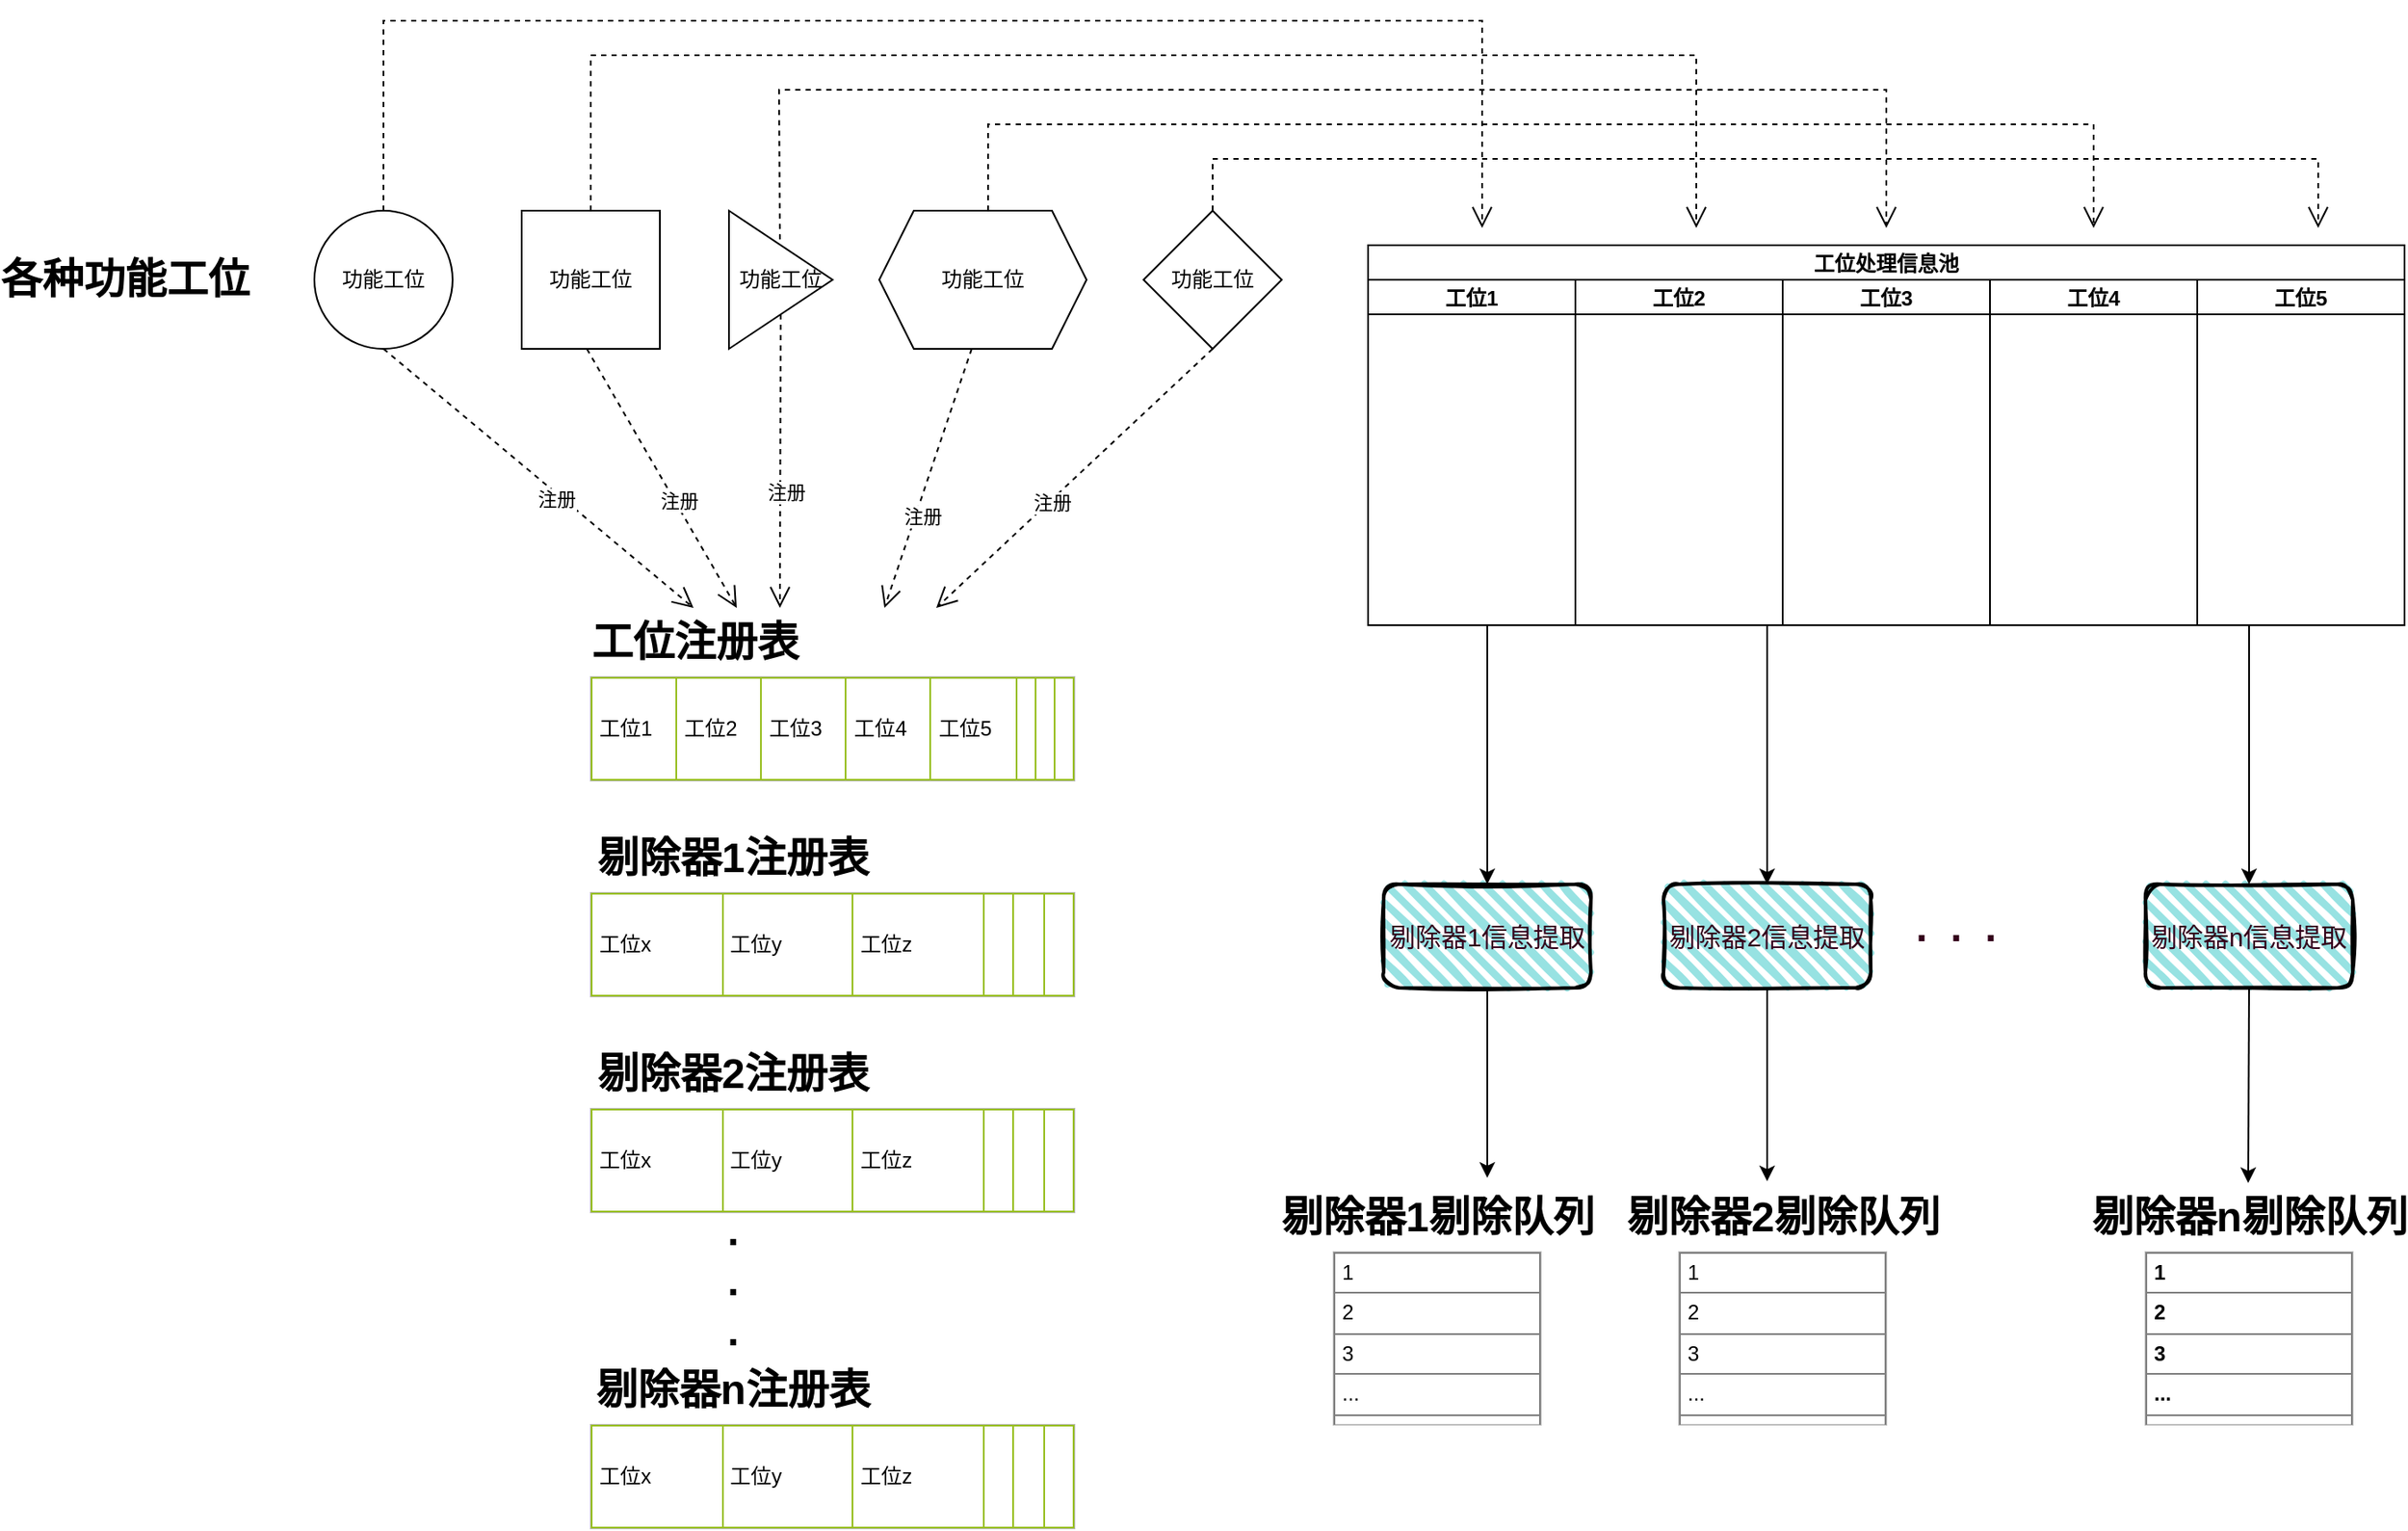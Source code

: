 <mxfile version="15.9.6" type="github">
  <diagram name="Page-1" id="b5b7bab2-c9e2-2cf4-8b2a-24fd1a2a6d21">
    <mxGraphModel dx="1422" dy="905" grid="1" gridSize="10" guides="1" tooltips="1" connect="1" arrows="1" fold="1" page="1" pageScale="1" pageWidth="827" pageHeight="1169" background="none" math="0" shadow="0">
      <root>
        <mxCell id="0" />
        <mxCell id="1" parent="0" />
        <mxCell id="6e0c8c40b5770093-67" style="edgeStyle=none;rounded=0;html=1;entryX=0.5;entryY=0;dashed=1;labelBackgroundColor=none;startFill=0;endArrow=open;endFill=0;endSize=10;fontFamily=Verdana;fontSize=10;exitX=0.5;exitY=1;exitDx=0;exitDy=0;entryDx=0;entryDy=0;" parent="1" source="KpKjLXQ1zGYB7JNsitd9-1" target="KpKjLXQ1zGYB7JNsitd9-7" edge="1">
          <mxGeometry relative="1" as="geometry">
            <mxPoint x="696.969" y="714.5" as="sourcePoint" />
          </mxGeometry>
        </mxCell>
        <mxCell id="KpKjLXQ1zGYB7JNsitd9-14" value="注册" style="edgeLabel;html=1;align=center;verticalAlign=middle;resizable=0;points=[];" vertex="1" connectable="0" parent="6e0c8c40b5770093-67">
          <mxGeometry x="0.127" y="-3" relative="1" as="geometry">
            <mxPoint as="offset" />
          </mxGeometry>
        </mxCell>
        <mxCell id="KpKjLXQ1zGYB7JNsitd9-1" value="功能工位" style="ellipse;whiteSpace=wrap;html=1;aspect=fixed;" vertex="1" parent="1">
          <mxGeometry x="380" y="130" width="80" height="80" as="geometry" />
        </mxCell>
        <mxCell id="KpKjLXQ1zGYB7JNsitd9-2" value="功能工位" style="whiteSpace=wrap;html=1;aspect=fixed;" vertex="1" parent="1">
          <mxGeometry x="500" y="130" width="80" height="80" as="geometry" />
        </mxCell>
        <mxCell id="KpKjLXQ1zGYB7JNsitd9-3" value="功能工位" style="triangle;whiteSpace=wrap;html=1;" vertex="1" parent="1">
          <mxGeometry x="620" y="130" width="60" height="80" as="geometry" />
        </mxCell>
        <mxCell id="KpKjLXQ1zGYB7JNsitd9-4" value="功能工位" style="shape=hexagon;perimeter=hexagonPerimeter2;whiteSpace=wrap;html=1;fixedSize=1;" vertex="1" parent="1">
          <mxGeometry x="707" y="130" width="120" height="80" as="geometry" />
        </mxCell>
        <mxCell id="KpKjLXQ1zGYB7JNsitd9-5" value="功能工位" style="rhombus;whiteSpace=wrap;html=1;" vertex="1" parent="1">
          <mxGeometry x="860" y="130" width="80" height="80" as="geometry" />
        </mxCell>
        <mxCell id="KpKjLXQ1zGYB7JNsitd9-6" value="&lt;table border=&quot;1&quot; width=&quot;100%&quot; cellpadding=&quot;4&quot; style=&quot;width: 100% ; height: 100% ; border-collapse: collapse&quot;&gt;&lt;tbody&gt;&lt;tr style=&quot;border: 1px solid #98bf21&quot;&gt;&lt;td&gt;工位1&lt;/td&gt;&lt;td&gt;工位2&lt;/td&gt;&lt;td&gt;工位3&lt;/td&gt;&lt;td&gt;工位4&lt;/td&gt;&lt;td&gt;工位5&lt;/td&gt;&lt;td&gt;&lt;br&gt;&lt;/td&gt;&lt;td&gt;&lt;br&gt;&lt;/td&gt;&lt;td&gt;&lt;br&gt;&lt;/td&gt;&lt;/tr&gt;&lt;/tbody&gt;&lt;/table&gt;" style="text;html=1;strokeColor=#c0c0c0;fillColor=#ffffff;overflow=fill;rounded=0;" vertex="1" parent="1">
          <mxGeometry x="540" y="400" width="280" height="60" as="geometry" />
        </mxCell>
        <mxCell id="KpKjLXQ1zGYB7JNsitd9-7" value="工位注册表" style="text;strokeColor=none;fillColor=none;html=1;fontSize=24;fontStyle=1;verticalAlign=middle;align=center;" vertex="1" parent="1">
          <mxGeometry x="549.5" y="360" width="100" height="40" as="geometry" />
        </mxCell>
        <mxCell id="KpKjLXQ1zGYB7JNsitd9-9" value="各种功能工位" style="text;strokeColor=none;fillColor=none;html=1;fontSize=24;fontStyle=1;verticalAlign=middle;align=center;" vertex="1" parent="1">
          <mxGeometry x="220" y="150" width="100" height="40" as="geometry" />
        </mxCell>
        <mxCell id="KpKjLXQ1zGYB7JNsitd9-10" style="edgeStyle=none;rounded=0;html=1;dashed=1;labelBackgroundColor=none;startFill=0;endArrow=open;endFill=0;endSize=10;fontFamily=Verdana;fontSize=10;exitX=0.5;exitY=1;exitDx=0;exitDy=0;" edge="1" parent="1">
          <mxGeometry relative="1" as="geometry">
            <mxPoint x="900" y="210" as="sourcePoint" />
            <mxPoint x="740" y="360" as="targetPoint" />
          </mxGeometry>
        </mxCell>
        <mxCell id="KpKjLXQ1zGYB7JNsitd9-15" value="注册" style="edgeLabel;html=1;align=center;verticalAlign=middle;resizable=0;points=[];" vertex="1" connectable="0" parent="KpKjLXQ1zGYB7JNsitd9-10">
          <mxGeometry x="0.174" y="1" relative="1" as="geometry">
            <mxPoint as="offset" />
          </mxGeometry>
        </mxCell>
        <mxCell id="KpKjLXQ1zGYB7JNsitd9-11" style="edgeStyle=none;rounded=0;html=1;entryX=0.75;entryY=0;dashed=1;labelBackgroundColor=none;startFill=0;endArrow=open;endFill=0;endSize=10;fontFamily=Verdana;fontSize=10;exitX=0.5;exitY=1;exitDx=0;exitDy=0;entryDx=0;entryDy=0;" edge="1" parent="1" target="KpKjLXQ1zGYB7JNsitd9-7">
          <mxGeometry relative="1" as="geometry">
            <mxPoint x="537.75" y="210" as="sourcePoint" />
            <mxPoint x="717.25" y="360" as="targetPoint" />
          </mxGeometry>
        </mxCell>
        <mxCell id="KpKjLXQ1zGYB7JNsitd9-19" value="注册" style="edgeLabel;html=1;align=center;verticalAlign=middle;resizable=0;points=[];" vertex="1" connectable="0" parent="KpKjLXQ1zGYB7JNsitd9-11">
          <mxGeometry x="0.171" y="2" relative="1" as="geometry">
            <mxPoint y="1" as="offset" />
          </mxGeometry>
        </mxCell>
        <mxCell id="KpKjLXQ1zGYB7JNsitd9-12" style="edgeStyle=none;rounded=0;html=1;entryX=1;entryY=0;dashed=1;labelBackgroundColor=none;startFill=0;endArrow=open;endFill=0;endSize=10;fontFamily=Verdana;fontSize=10;entryDx=0;entryDy=0;" edge="1" parent="1" source="KpKjLXQ1zGYB7JNsitd9-3" target="KpKjLXQ1zGYB7JNsitd9-7">
          <mxGeometry relative="1" as="geometry">
            <mxPoint x="629.75" y="210" as="sourcePoint" />
            <mxPoint x="809.25" y="360" as="targetPoint" />
          </mxGeometry>
        </mxCell>
        <mxCell id="KpKjLXQ1zGYB7JNsitd9-18" value="注册" style="edgeLabel;html=1;align=center;verticalAlign=middle;resizable=0;points=[];" vertex="1" connectable="0" parent="KpKjLXQ1zGYB7JNsitd9-12">
          <mxGeometry x="0.211" y="3" relative="1" as="geometry">
            <mxPoint as="offset" />
          </mxGeometry>
        </mxCell>
        <mxCell id="KpKjLXQ1zGYB7JNsitd9-13" style="edgeStyle=none;rounded=0;html=1;dashed=1;labelBackgroundColor=none;startFill=0;endArrow=open;endFill=0;endSize=10;fontFamily=Verdana;fontSize=10;exitX=0.5;exitY=1;exitDx=0;exitDy=0;" edge="1" parent="1">
          <mxGeometry relative="1" as="geometry">
            <mxPoint x="760.5" y="210" as="sourcePoint" />
            <mxPoint x="710" y="360" as="targetPoint" />
          </mxGeometry>
        </mxCell>
        <mxCell id="KpKjLXQ1zGYB7JNsitd9-16" value="注册" style="edgeLabel;html=1;align=center;verticalAlign=middle;resizable=0;points=[];" vertex="1" connectable="0" parent="KpKjLXQ1zGYB7JNsitd9-13">
          <mxGeometry x="0.277" y="4" relative="1" as="geometry">
            <mxPoint as="offset" />
          </mxGeometry>
        </mxCell>
        <mxCell id="KpKjLXQ1zGYB7JNsitd9-20" value="工位处理信息池" style="swimlane;childLayout=stackLayout;resizeParent=1;resizeParentMax=0;startSize=20;" vertex="1" parent="1">
          <mxGeometry x="990" y="150" width="600" height="220" as="geometry" />
        </mxCell>
        <mxCell id="KpKjLXQ1zGYB7JNsitd9-21" value="工位1" style="swimlane;startSize=20;" vertex="1" parent="KpKjLXQ1zGYB7JNsitd9-20">
          <mxGeometry y="20" width="120" height="200" as="geometry" />
        </mxCell>
        <mxCell id="KpKjLXQ1zGYB7JNsitd9-22" value="工位2" style="swimlane;startSize=20;" vertex="1" parent="KpKjLXQ1zGYB7JNsitd9-20">
          <mxGeometry x="120" y="20" width="120" height="200" as="geometry" />
        </mxCell>
        <mxCell id="KpKjLXQ1zGYB7JNsitd9-24" value="工位3" style="swimlane;startSize=20;" vertex="1" parent="KpKjLXQ1zGYB7JNsitd9-20">
          <mxGeometry x="240" y="20" width="120" height="200" as="geometry" />
        </mxCell>
        <mxCell id="KpKjLXQ1zGYB7JNsitd9-23" value="工位4" style="swimlane;startSize=20;" vertex="1" parent="KpKjLXQ1zGYB7JNsitd9-20">
          <mxGeometry x="360" y="20" width="120" height="200" as="geometry" />
        </mxCell>
        <mxCell id="KpKjLXQ1zGYB7JNsitd9-25" value="工位5" style="swimlane;startSize=20;" vertex="1" parent="KpKjLXQ1zGYB7JNsitd9-20">
          <mxGeometry x="480" y="20" width="120" height="200" as="geometry" />
        </mxCell>
        <mxCell id="KpKjLXQ1zGYB7JNsitd9-26" style="edgeStyle=none;rounded=0;html=1;dashed=1;labelBackgroundColor=none;startFill=0;endArrow=open;endFill=0;endSize=10;fontFamily=Verdana;fontSize=10;exitX=1.003;exitY=0.363;exitPerimeter=0;" edge="1" parent="1">
          <mxGeometry relative="1" as="geometry">
            <mxPoint x="419.996" y="130" as="sourcePoint" />
            <mxPoint x="1056" y="140" as="targetPoint" />
            <Array as="points">
              <mxPoint x="420" y="20" />
              <mxPoint x="720" y="20" />
              <mxPoint x="1056" y="20" />
            </Array>
          </mxGeometry>
        </mxCell>
        <mxCell id="KpKjLXQ1zGYB7JNsitd9-27" style="edgeStyle=none;rounded=0;html=1;dashed=1;labelBackgroundColor=none;startFill=0;endArrow=open;endFill=0;endSize=10;fontFamily=Verdana;fontSize=10;exitX=1.003;exitY=0.363;exitPerimeter=0;" edge="1" parent="1">
          <mxGeometry relative="1" as="geometry">
            <mxPoint x="539.996" y="130.0" as="sourcePoint" />
            <mxPoint x="1180" y="140" as="targetPoint" />
            <Array as="points">
              <mxPoint x="540" y="40" />
              <mxPoint x="840" y="40" />
              <mxPoint x="1180" y="40" />
            </Array>
          </mxGeometry>
        </mxCell>
        <mxCell id="KpKjLXQ1zGYB7JNsitd9-28" style="edgeStyle=none;rounded=0;html=1;dashed=1;labelBackgroundColor=none;startFill=0;endArrow=open;endFill=0;endSize=10;fontFamily=Verdana;fontSize=10;exitX=1.003;exitY=0.363;exitPerimeter=0;" edge="1" parent="1">
          <mxGeometry relative="1" as="geometry">
            <mxPoint x="649.496" y="146.66" as="sourcePoint" />
            <mxPoint x="1290" y="140" as="targetPoint" />
            <Array as="points">
              <mxPoint x="649" y="60" />
              <mxPoint x="940" y="60" />
              <mxPoint x="1290" y="60" />
            </Array>
          </mxGeometry>
        </mxCell>
        <mxCell id="KpKjLXQ1zGYB7JNsitd9-29" style="edgeStyle=none;rounded=0;html=1;dashed=1;labelBackgroundColor=none;startFill=0;endArrow=open;endFill=0;endSize=10;fontFamily=Verdana;fontSize=10;exitX=1.003;exitY=0.363;exitPerimeter=0;" edge="1" parent="1">
          <mxGeometry relative="1" as="geometry">
            <mxPoint x="769.996" y="130" as="sourcePoint" />
            <mxPoint x="1410" y="140" as="targetPoint" />
            <Array as="points">
              <mxPoint x="770" y="80" />
              <mxPoint x="1060" y="80" />
              <mxPoint x="1410" y="80" />
            </Array>
          </mxGeometry>
        </mxCell>
        <mxCell id="KpKjLXQ1zGYB7JNsitd9-30" style="edgeStyle=none;rounded=0;html=1;dashed=1;labelBackgroundColor=none;startFill=0;endArrow=open;endFill=0;endSize=10;fontFamily=Verdana;fontSize=10;exitX=1.003;exitY=0.363;exitPerimeter=0;" edge="1" parent="1">
          <mxGeometry relative="1" as="geometry">
            <mxPoint x="899.996" y="130" as="sourcePoint" />
            <mxPoint x="1540" y="140" as="targetPoint" />
            <Array as="points">
              <mxPoint x="900" y="100" />
              <mxPoint x="1130" y="100" />
              <mxPoint x="1540" y="100" />
            </Array>
          </mxGeometry>
        </mxCell>
        <mxCell id="KpKjLXQ1zGYB7JNsitd9-31" value="&lt;table border=&quot;1&quot; width=&quot;100%&quot; cellpadding=&quot;4&quot; style=&quot;width: 100% ; height: 100% ; border-collapse: collapse&quot;&gt;&lt;tbody&gt;&lt;tr style=&quot;border: 1px solid #98bf21&quot;&gt;&lt;td&gt;工位x&lt;/td&gt;&lt;td&gt;工位y&lt;/td&gt;&lt;td&gt;工位z&lt;/td&gt;&lt;td&gt;&lt;br&gt;&lt;/td&gt;&lt;td&gt;&lt;br&gt;&lt;/td&gt;&lt;td&gt;&lt;br&gt;&lt;/td&gt;&lt;/tr&gt;&lt;/tbody&gt;&lt;/table&gt;" style="text;html=1;strokeColor=#c0c0c0;fillColor=#ffffff;overflow=fill;rounded=0;" vertex="1" parent="1">
          <mxGeometry x="540" y="525" width="280" height="60" as="geometry" />
        </mxCell>
        <mxCell id="KpKjLXQ1zGYB7JNsitd9-32" value="剔除器1注册表" style="text;strokeColor=none;fillColor=none;html=1;fontSize=24;fontStyle=1;verticalAlign=middle;align=center;" vertex="1" parent="1">
          <mxGeometry x="571.5" y="485" width="100" height="40" as="geometry" />
        </mxCell>
        <mxCell id="KpKjLXQ1zGYB7JNsitd9-33" value="&lt;table border=&quot;1&quot; width=&quot;100%&quot; cellpadding=&quot;4&quot; style=&quot;width: 100% ; height: 100% ; border-collapse: collapse&quot;&gt;&lt;tbody&gt;&lt;tr style=&quot;border: 1px solid #98bf21&quot;&gt;&lt;td&gt;工位x&lt;/td&gt;&lt;td&gt;工位y&lt;/td&gt;&lt;td&gt;工位z&lt;/td&gt;&lt;td&gt;&lt;br&gt;&lt;/td&gt;&lt;td&gt;&lt;br&gt;&lt;/td&gt;&lt;td&gt;&lt;br&gt;&lt;/td&gt;&lt;/tr&gt;&lt;/tbody&gt;&lt;/table&gt;" style="text;html=1;strokeColor=#c0c0c0;fillColor=#ffffff;overflow=fill;rounded=0;" vertex="1" parent="1">
          <mxGeometry x="540" y="650" width="280" height="60" as="geometry" />
        </mxCell>
        <mxCell id="KpKjLXQ1zGYB7JNsitd9-34" value="剔除器2注册表" style="text;strokeColor=none;fillColor=none;html=1;fontSize=24;fontStyle=1;verticalAlign=middle;align=center;" vertex="1" parent="1">
          <mxGeometry x="571.5" y="610" width="100" height="40" as="geometry" />
        </mxCell>
        <mxCell id="KpKjLXQ1zGYB7JNsitd9-35" value="&lt;table border=&quot;1&quot; width=&quot;100%&quot; cellpadding=&quot;4&quot; style=&quot;width: 100% ; height: 100% ; border-collapse: collapse&quot;&gt;&lt;tbody&gt;&lt;tr style=&quot;border: 1px solid #98bf21&quot;&gt;&lt;td&gt;工位x&lt;/td&gt;&lt;td&gt;工位y&lt;/td&gt;&lt;td&gt;工位z&lt;/td&gt;&lt;td&gt;&lt;br&gt;&lt;/td&gt;&lt;td&gt;&lt;br&gt;&lt;/td&gt;&lt;td&gt;&lt;br&gt;&lt;/td&gt;&lt;/tr&gt;&lt;/tbody&gt;&lt;/table&gt;" style="text;html=1;strokeColor=#c0c0c0;fillColor=#ffffff;overflow=fill;rounded=0;" vertex="1" parent="1">
          <mxGeometry x="540" y="833" width="280" height="60" as="geometry" />
        </mxCell>
        <mxCell id="KpKjLXQ1zGYB7JNsitd9-36" value="剔除器n注册表" style="text;strokeColor=none;fillColor=none;html=1;fontSize=24;fontStyle=1;verticalAlign=middle;align=center;" vertex="1" parent="1">
          <mxGeometry x="571.5" y="793" width="100" height="40" as="geometry" />
        </mxCell>
        <mxCell id="KpKjLXQ1zGYB7JNsitd9-37" value=".&lt;br&gt;.&lt;br&gt;." style="text;strokeColor=none;fillColor=none;html=1;fontSize=24;fontStyle=1;verticalAlign=middle;align=center;" vertex="1" parent="1">
          <mxGeometry x="571.5" y="730" width="100" height="40" as="geometry" />
        </mxCell>
        <mxCell id="KpKjLXQ1zGYB7JNsitd9-39" value="剔除器1信息提取" style="rounded=1;strokeWidth=2;fillWeight=4;hachureGap=8;hachureAngle=45;fillColor=#97E2E2;sketch=1;fontSize=15;fontColor=#33001A;whiteSpace=wrap;html=1;" vertex="1" parent="1">
          <mxGeometry x="999" y="520" width="120" height="60" as="geometry" />
        </mxCell>
        <mxCell id="KpKjLXQ1zGYB7JNsitd9-40" value="剔除器2信息提取" style="rounded=1;strokeWidth=2;fillWeight=4;hachureGap=8;hachureAngle=45;fillColor=#97E2E2;sketch=1;fontSize=15;fontColor=#33001A;whiteSpace=wrap;html=1;" vertex="1" parent="1">
          <mxGeometry x="1161" y="520" width="120" height="60" as="geometry" />
        </mxCell>
        <mxCell id="KpKjLXQ1zGYB7JNsitd9-41" value="剔除器n信息提取" style="rounded=1;strokeWidth=2;fillWeight=4;hachureGap=8;hachureAngle=45;fillColor=#97E2E2;sketch=1;fontSize=15;fontColor=#33001A;whiteSpace=wrap;html=1;" vertex="1" parent="1">
          <mxGeometry x="1440" y="520" width="120" height="60" as="geometry" />
        </mxCell>
        <mxCell id="KpKjLXQ1zGYB7JNsitd9-42" value=".&amp;nbsp; .&amp;nbsp; ." style="text;strokeColor=none;fillColor=none;html=1;fontSize=24;fontStyle=1;verticalAlign=middle;align=center;fontColor=#33001A;" vertex="1" parent="1">
          <mxGeometry x="1280" y="525" width="100" height="40" as="geometry" />
        </mxCell>
        <mxCell id="KpKjLXQ1zGYB7JNsitd9-43" value="&lt;table border=&quot;1&quot; width=&quot;100%&quot; cellpadding=&quot;4&quot; style=&quot;width: 100% ; height: 100% ; border-collapse: collapse&quot;&gt;&lt;tbody&gt;&lt;tr&gt;&lt;td&gt;1&lt;/td&gt;&lt;/tr&gt;&lt;tr&gt;&lt;td&gt;2&lt;/td&gt;&lt;/tr&gt;&lt;tr&gt;&lt;td&gt;3&lt;/td&gt;&lt;/tr&gt;&lt;tr&gt;&lt;td&gt;...&lt;/td&gt;&lt;/tr&gt;&lt;tr&gt;&lt;td&gt;&lt;br&gt;&lt;/td&gt;&lt;/tr&gt;&lt;tr&gt;&lt;td&gt;&lt;br&gt;&lt;/td&gt;&lt;/tr&gt;&lt;tr style=&quot;border: 1px solid #98bf21&quot;&gt;&lt;td&gt;&lt;br&gt;&lt;/td&gt;&lt;/tr&gt;&lt;/tbody&gt;&lt;/table&gt;" style="text;html=1;strokeColor=#c0c0c0;fillColor=#ffffff;overflow=fill;rounded=0;" vertex="1" parent="1">
          <mxGeometry x="970" y="733" width="120" height="100" as="geometry" />
        </mxCell>
        <mxCell id="KpKjLXQ1zGYB7JNsitd9-44" value="剔除器1剔除队列" style="text;strokeColor=none;fillColor=none;html=1;fontSize=24;fontStyle=1;verticalAlign=middle;align=center;" vertex="1" parent="1">
          <mxGeometry x="979.5" y="693" width="100" height="40" as="geometry" />
        </mxCell>
        <mxCell id="KpKjLXQ1zGYB7JNsitd9-46" value="&lt;table border=&quot;1&quot; width=&quot;100%&quot; cellpadding=&quot;4&quot; style=&quot;width: 100% ; height: 100% ; border-collapse: collapse&quot;&gt;&lt;tbody&gt;&lt;tr&gt;&lt;td&gt;1&lt;/td&gt;&lt;/tr&gt;&lt;tr&gt;&lt;td&gt;2&lt;/td&gt;&lt;/tr&gt;&lt;tr&gt;&lt;td&gt;3&lt;/td&gt;&lt;/tr&gt;&lt;tr&gt;&lt;td&gt;...&lt;/td&gt;&lt;/tr&gt;&lt;tr&gt;&lt;td&gt;&lt;br&gt;&lt;/td&gt;&lt;/tr&gt;&lt;tr&gt;&lt;td&gt;&lt;br&gt;&lt;/td&gt;&lt;/tr&gt;&lt;tr style=&quot;border: 1px solid #98bf21&quot;&gt;&lt;td&gt;&lt;br&gt;&lt;/td&gt;&lt;/tr&gt;&lt;/tbody&gt;&lt;/table&gt;" style="text;html=1;strokeColor=#c0c0c0;fillColor=#ffffff;overflow=fill;rounded=0;" vertex="1" parent="1">
          <mxGeometry x="1170" y="733" width="120" height="100" as="geometry" />
        </mxCell>
        <mxCell id="KpKjLXQ1zGYB7JNsitd9-47" value="剔除器2剔除队列" style="text;strokeColor=none;fillColor=none;html=1;fontSize=24;fontStyle=1;verticalAlign=middle;align=center;" vertex="1" parent="1">
          <mxGeometry x="1179.5" y="693" width="100" height="40" as="geometry" />
        </mxCell>
        <mxCell id="KpKjLXQ1zGYB7JNsitd9-48" value="&lt;table border=&quot;1&quot; width=&quot;100%&quot; cellpadding=&quot;4&quot; style=&quot;width: 100% ; height: 100% ; border-collapse: collapse&quot;&gt;&lt;tbody&gt;&lt;tr&gt;&lt;td&gt;1&lt;/td&gt;&lt;/tr&gt;&lt;tr&gt;&lt;td&gt;2&lt;/td&gt;&lt;/tr&gt;&lt;tr&gt;&lt;td&gt;3&lt;/td&gt;&lt;/tr&gt;&lt;tr&gt;&lt;td&gt;...&lt;/td&gt;&lt;/tr&gt;&lt;tr&gt;&lt;td&gt;&lt;br&gt;&lt;/td&gt;&lt;/tr&gt;&lt;tr&gt;&lt;td&gt;&lt;br&gt;&lt;/td&gt;&lt;/tr&gt;&lt;tr style=&quot;border: 1px solid #98bf21&quot;&gt;&lt;td&gt;&lt;br&gt;&lt;/td&gt;&lt;/tr&gt;&lt;/tbody&gt;&lt;/table&gt;" style="text;html=1;strokeColor=#c0c0c0;fillColor=#ffffff;overflow=fill;rounded=0;fontStyle=1" vertex="1" parent="1">
          <mxGeometry x="1440" y="733" width="120" height="100" as="geometry" />
        </mxCell>
        <mxCell id="KpKjLXQ1zGYB7JNsitd9-49" value="剔除器n剔除队列" style="text;strokeColor=none;fillColor=none;html=1;fontSize=24;fontStyle=1;verticalAlign=middle;align=center;" vertex="1" parent="1">
          <mxGeometry x="1449.5" y="693" width="100" height="40" as="geometry" />
        </mxCell>
        <mxCell id="KpKjLXQ1zGYB7JNsitd9-50" value="" style="edgeStyle=segmentEdgeStyle;endArrow=classic;html=1;rounded=0;fontSize=15;fontColor=#33001A;exitX=0.25;exitY=1;exitDx=0;exitDy=0;entryX=0.5;entryY=0;entryDx=0;entryDy=0;" edge="1" parent="1" source="KpKjLXQ1zGYB7JNsitd9-24" target="KpKjLXQ1zGYB7JNsitd9-39">
          <mxGeometry width="50" height="50" relative="1" as="geometry">
            <mxPoint x="980" y="470" as="sourcePoint" />
            <mxPoint x="1030" y="420" as="targetPoint" />
          </mxGeometry>
        </mxCell>
        <mxCell id="KpKjLXQ1zGYB7JNsitd9-51" value="" style="edgeStyle=segmentEdgeStyle;endArrow=classic;html=1;rounded=0;fontSize=15;fontColor=#33001A;entryX=0.5;entryY=0;entryDx=0;entryDy=0;" edge="1" parent="1" target="KpKjLXQ1zGYB7JNsitd9-40">
          <mxGeometry width="50" height="50" relative="1" as="geometry">
            <mxPoint x="1221" y="370" as="sourcePoint" />
            <mxPoint x="1030" y="420" as="targetPoint" />
          </mxGeometry>
        </mxCell>
        <mxCell id="KpKjLXQ1zGYB7JNsitd9-52" value="" style="edgeStyle=segmentEdgeStyle;endArrow=classic;html=1;rounded=0;fontSize=15;fontColor=#33001A;entryX=0.5;entryY=0;entryDx=0;entryDy=0;exitX=0.25;exitY=1;exitDx=0;exitDy=0;" edge="1" parent="1" source="KpKjLXQ1zGYB7JNsitd9-25" target="KpKjLXQ1zGYB7JNsitd9-41">
          <mxGeometry width="50" height="50" relative="1" as="geometry">
            <mxPoint x="980" y="470" as="sourcePoint" />
            <mxPoint x="1030" y="420" as="targetPoint" />
          </mxGeometry>
        </mxCell>
        <mxCell id="KpKjLXQ1zGYB7JNsitd9-53" value="" style="endArrow=classic;html=1;rounded=0;fontSize=15;fontColor=#33001A;exitX=0.5;exitY=1;exitDx=0;exitDy=0;" edge="1" parent="1" source="KpKjLXQ1zGYB7JNsitd9-39">
          <mxGeometry width="50" height="50" relative="1" as="geometry">
            <mxPoint x="980" y="670" as="sourcePoint" />
            <mxPoint x="1059" y="690" as="targetPoint" />
          </mxGeometry>
        </mxCell>
        <mxCell id="KpKjLXQ1zGYB7JNsitd9-54" value="" style="endArrow=classic;html=1;rounded=0;fontSize=15;fontColor=#33001A;exitX=0.5;exitY=1;exitDx=0;exitDy=0;entryX=0.415;entryY=-0.025;entryDx=0;entryDy=0;entryPerimeter=0;" edge="1" parent="1" source="KpKjLXQ1zGYB7JNsitd9-40" target="KpKjLXQ1zGYB7JNsitd9-47">
          <mxGeometry width="50" height="50" relative="1" as="geometry">
            <mxPoint x="980" y="670" as="sourcePoint" />
            <mxPoint x="1030" y="620" as="targetPoint" />
          </mxGeometry>
        </mxCell>
        <mxCell id="KpKjLXQ1zGYB7JNsitd9-55" value="" style="endArrow=classic;html=1;rounded=0;fontSize=15;fontColor=#33001A;exitX=0.5;exitY=1;exitDx=0;exitDy=0;entryX=0.5;entryY=0;entryDx=0;entryDy=0;" edge="1" parent="1" source="KpKjLXQ1zGYB7JNsitd9-41" target="KpKjLXQ1zGYB7JNsitd9-49">
          <mxGeometry width="50" height="50" relative="1" as="geometry">
            <mxPoint x="980" y="670" as="sourcePoint" />
            <mxPoint x="1030" y="620" as="targetPoint" />
          </mxGeometry>
        </mxCell>
      </root>
    </mxGraphModel>
  </diagram>
</mxfile>
